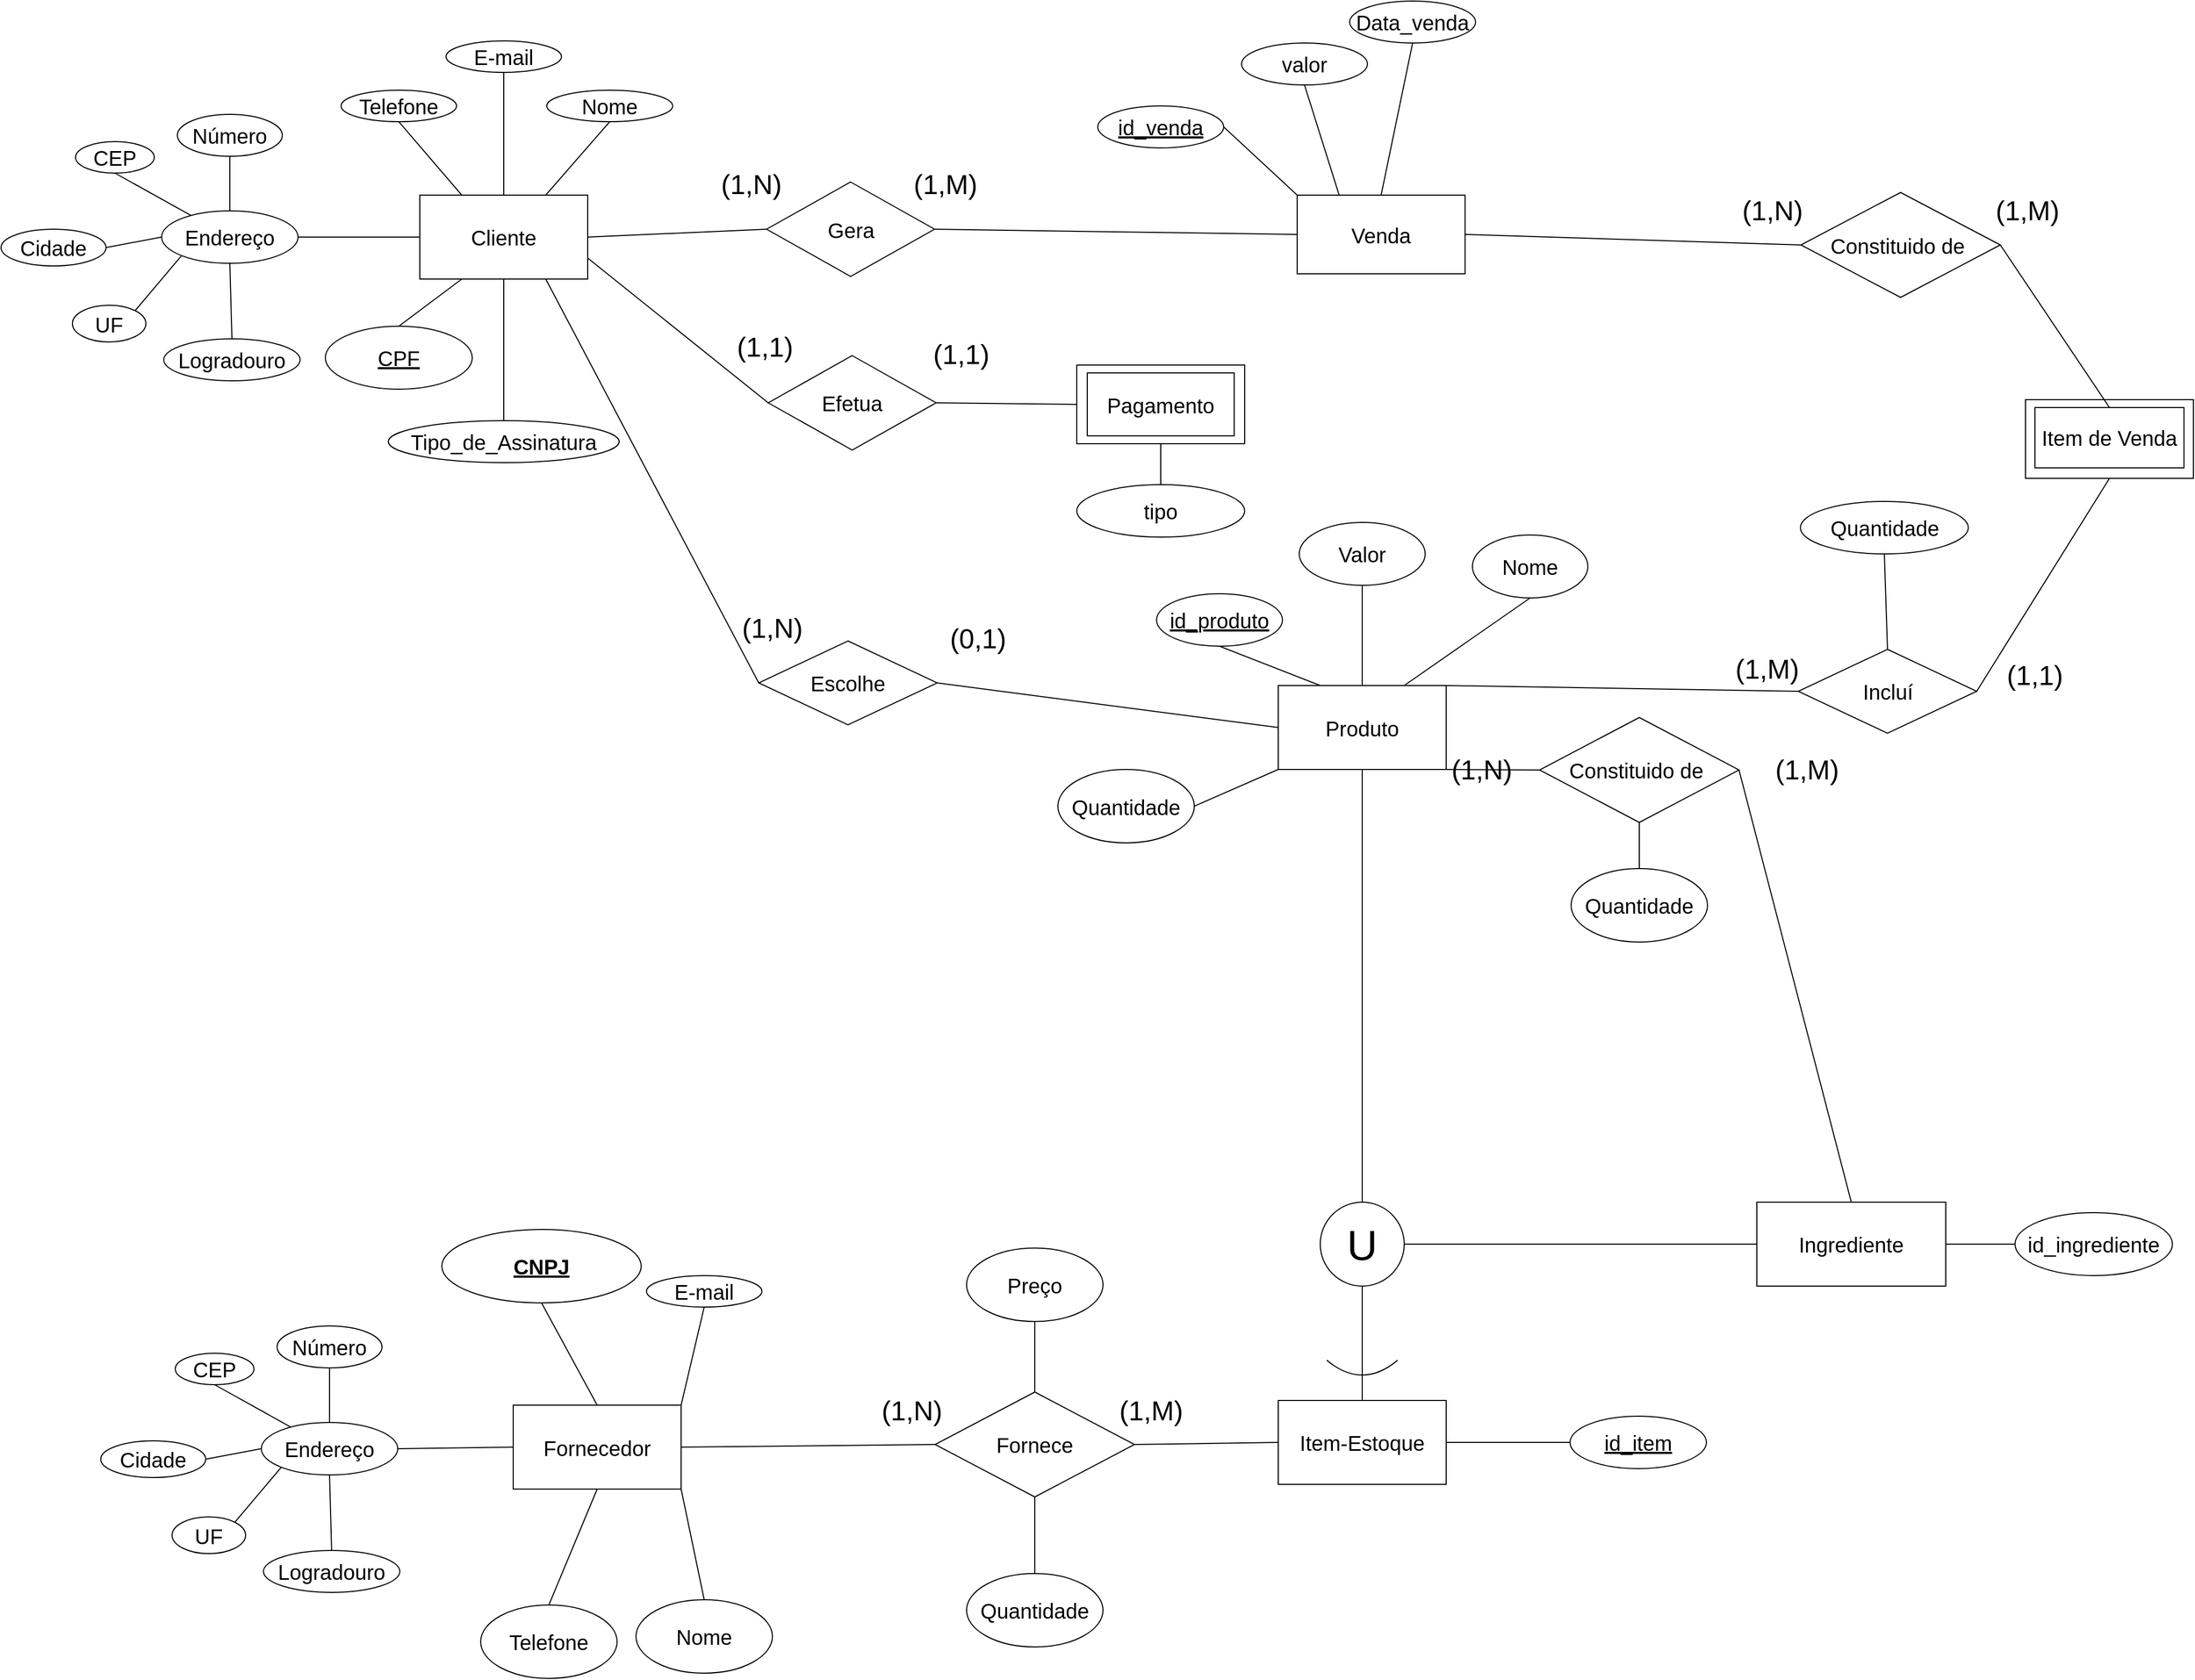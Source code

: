 <mxfile version="24.7.17">
  <diagram name="Página-1" id="vJEMWnyEoqHbHypD12Wy">
    <mxGraphModel dx="2084" dy="2019" grid="0" gridSize="10" guides="1" tooltips="1" connect="1" arrows="1" fold="1" page="1" pageScale="1" pageWidth="827" pageHeight="1169" background="none" math="0" shadow="0">
      <root>
        <mxCell id="0" />
        <mxCell id="1" parent="0" />
        <mxCell id="2FXXEjFqD5Uwn6YSj8MS-2" value="&lt;font style=&quot;font-size: 20px;&quot;&gt;Produto&lt;/font&gt;" style="rounded=0;whiteSpace=wrap;html=1;" parent="1" vertex="1">
          <mxGeometry x="760" y="492.5" width="160" height="80" as="geometry" />
        </mxCell>
        <mxCell id="2FXXEjFqD5Uwn6YSj8MS-7" value="&lt;font style=&quot;font-size: 20px;&quot;&gt;Cliente&lt;/font&gt;" style="rounded=0;whiteSpace=wrap;html=1;" parent="1" vertex="1">
          <mxGeometry x="-58" y="25" width="160" height="80" as="geometry" />
        </mxCell>
        <mxCell id="2FXXEjFqD5Uwn6YSj8MS-8" value="&lt;font style=&quot;font-size: 20px;&quot;&gt;Escolhe&lt;/font&gt;" style="rhombus;whiteSpace=wrap;html=1;" parent="1" vertex="1">
          <mxGeometry x="265" y="450" width="170" height="80" as="geometry" />
        </mxCell>
        <mxCell id="2FXXEjFqD5Uwn6YSj8MS-18" value="&lt;font style=&quot;font-size: 20px;&quot;&gt;Nome&lt;/font&gt;" style="ellipse;whiteSpace=wrap;html=1;" parent="1" vertex="1">
          <mxGeometry x="63" y="-75" width="120" height="30" as="geometry" />
        </mxCell>
        <mxCell id="2FXXEjFqD5Uwn6YSj8MS-21" value="&lt;font style=&quot;font-size: 20px;&quot;&gt;&lt;u&gt;CPF&lt;/u&gt;&lt;/font&gt;" style="ellipse;whiteSpace=wrap;html=1;" parent="1" vertex="1">
          <mxGeometry x="-148" y="150" width="140" height="60" as="geometry" />
        </mxCell>
        <mxCell id="2FXXEjFqD5Uwn6YSj8MS-23" value="&lt;span style=&quot;font-size: 20px;&quot;&gt;Tipo_de_Assinatura&lt;/span&gt;" style="ellipse;whiteSpace=wrap;html=1;" parent="1" vertex="1">
          <mxGeometry x="-88" y="240" width="220" height="40" as="geometry" />
        </mxCell>
        <mxCell id="2FXXEjFqD5Uwn6YSj8MS-25" value="&lt;font style=&quot;font-size: 20px;&quot;&gt;E-mail&lt;/font&gt;" style="ellipse;whiteSpace=wrap;html=1;" parent="1" vertex="1">
          <mxGeometry x="-33" y="-122" width="110" height="30" as="geometry" />
        </mxCell>
        <mxCell id="2FXXEjFqD5Uwn6YSj8MS-27" value="&lt;font style=&quot;font-size: 20px;&quot;&gt;Telefone&lt;/font&gt;" style="ellipse;whiteSpace=wrap;html=1;" parent="1" vertex="1">
          <mxGeometry x="-133" y="-75" width="110" height="30" as="geometry" />
        </mxCell>
        <mxCell id="2FXXEjFqD5Uwn6YSj8MS-35" value="&lt;font style=&quot;font-size: 20px;&quot;&gt;&lt;u&gt;id_produto&lt;/u&gt;&lt;/font&gt;" style="ellipse;whiteSpace=wrap;html=1;" parent="1" vertex="1">
          <mxGeometry x="644" y="405" width="120" height="50" as="geometry" />
        </mxCell>
        <mxCell id="2FXXEjFqD5Uwn6YSj8MS-37" value="&lt;font style=&quot;font-size: 20px;&quot;&gt;Nome&lt;/font&gt;" style="ellipse;whiteSpace=wrap;html=1;" parent="1" vertex="1">
          <mxGeometry x="945" y="349" width="110" height="60" as="geometry" />
        </mxCell>
        <mxCell id="2FXXEjFqD5Uwn6YSj8MS-43" value="&lt;font style=&quot;font-size: 20px;&quot;&gt;Quantidade&lt;/font&gt;" style="ellipse;whiteSpace=wrap;html=1;" parent="1" vertex="1">
          <mxGeometry x="550" y="572.5" width="130" height="70" as="geometry" />
        </mxCell>
        <mxCell id="2FXXEjFqD5Uwn6YSj8MS-45" value="&lt;font style=&quot;font-size: 20px;&quot;&gt;Valor&lt;/font&gt;" style="ellipse;whiteSpace=wrap;html=1;" parent="1" vertex="1">
          <mxGeometry x="780" y="337" width="120" height="60" as="geometry" />
        </mxCell>
        <mxCell id="2FXXEjFqD5Uwn6YSj8MS-75" value="" style="endArrow=none;html=1;rounded=0;exitX=0.5;exitY=1;exitDx=0;exitDy=0;entryX=0.25;entryY=0;entryDx=0;entryDy=0;" parent="1" source="2FXXEjFqD5Uwn6YSj8MS-35" target="2FXXEjFqD5Uwn6YSj8MS-2" edge="1">
          <mxGeometry width="50" height="50" relative="1" as="geometry">
            <mxPoint x="840" y="662.5" as="sourcePoint" />
            <mxPoint x="800" y="582.5" as="targetPoint" />
          </mxGeometry>
        </mxCell>
        <mxCell id="2FXXEjFqD5Uwn6YSj8MS-76" value="" style="endArrow=none;html=1;rounded=0;exitX=0.5;exitY=1;exitDx=0;exitDy=0;entryX=0.75;entryY=0;entryDx=0;entryDy=0;" parent="1" source="2FXXEjFqD5Uwn6YSj8MS-37" target="2FXXEjFqD5Uwn6YSj8MS-2" edge="1">
          <mxGeometry width="50" height="50" relative="1" as="geometry">
            <mxPoint x="800" y="642.5" as="sourcePoint" />
            <mxPoint x="915" y="501" as="targetPoint" />
          </mxGeometry>
        </mxCell>
        <mxCell id="2FXXEjFqD5Uwn6YSj8MS-77" value="" style="endArrow=none;html=1;rounded=0;exitX=1;exitY=0.5;exitDx=0;exitDy=0;entryX=0;entryY=1;entryDx=0;entryDy=0;" parent="1" source="2FXXEjFqD5Uwn6YSj8MS-43" target="2FXXEjFqD5Uwn6YSj8MS-2" edge="1">
          <mxGeometry width="50" height="50" relative="1" as="geometry">
            <mxPoint x="640" y="592.5" as="sourcePoint" />
            <mxPoint x="820" y="592.5" as="targetPoint" />
          </mxGeometry>
        </mxCell>
        <mxCell id="2FXXEjFqD5Uwn6YSj8MS-78" value="" style="endArrow=none;html=1;rounded=0;exitX=0.5;exitY=1;exitDx=0;exitDy=0;" parent="1" source="2FXXEjFqD5Uwn6YSj8MS-45" target="2FXXEjFqD5Uwn6YSj8MS-2" edge="1">
          <mxGeometry width="50" height="50" relative="1" as="geometry">
            <mxPoint x="630.0" y="482.5" as="sourcePoint" />
            <mxPoint x="830" y="602.5" as="targetPoint" />
          </mxGeometry>
        </mxCell>
        <mxCell id="2FXXEjFqD5Uwn6YSj8MS-79" value="" style="endArrow=none;html=1;rounded=0;exitX=0;exitY=0.5;exitDx=0;exitDy=0;entryX=1;entryY=1;entryDx=0;entryDy=0;" parent="1" source="KZcAOmHXJrTHvpEGFcvV-15" target="2FXXEjFqD5Uwn6YSj8MS-2" edge="1">
          <mxGeometry width="50" height="50" relative="1" as="geometry">
            <mxPoint x="800" y="620" as="sourcePoint" />
            <mxPoint x="680" y="800" as="targetPoint" />
          </mxGeometry>
        </mxCell>
        <mxCell id="2FXXEjFqD5Uwn6YSj8MS-80" value="" style="endArrow=none;html=1;rounded=0;exitX=0.75;exitY=0;exitDx=0;exitDy=0;entryX=0.5;entryY=1;entryDx=0;entryDy=0;" parent="1" source="2FXXEjFqD5Uwn6YSj8MS-7" target="2FXXEjFqD5Uwn6YSj8MS-18" edge="1">
          <mxGeometry width="50" height="50" relative="1" as="geometry">
            <mxPoint x="232" y="65" as="sourcePoint" />
            <mxPoint x="282" y="15" as="targetPoint" />
          </mxGeometry>
        </mxCell>
        <mxCell id="2FXXEjFqD5Uwn6YSj8MS-82" value="" style="endArrow=none;html=1;rounded=0;exitX=0.5;exitY=0;exitDx=0;exitDy=0;entryX=0.5;entryY=1;entryDx=0;entryDy=0;" parent="1" source="2FXXEjFqD5Uwn6YSj8MS-7" target="2FXXEjFqD5Uwn6YSj8MS-25" edge="1">
          <mxGeometry width="50" height="50" relative="1" as="geometry">
            <mxPoint x="112" y="35" as="sourcePoint" />
            <mxPoint x="212" y="10" as="targetPoint" />
          </mxGeometry>
        </mxCell>
        <mxCell id="2FXXEjFqD5Uwn6YSj8MS-83" value="" style="endArrow=none;html=1;rounded=0;exitX=0.25;exitY=0;exitDx=0;exitDy=0;entryX=0.5;entryY=1;entryDx=0;entryDy=0;" parent="1" source="2FXXEjFqD5Uwn6YSj8MS-7" target="2FXXEjFqD5Uwn6YSj8MS-27" edge="1">
          <mxGeometry width="50" height="50" relative="1" as="geometry">
            <mxPoint x="122" y="45" as="sourcePoint" />
            <mxPoint x="32" y="-65" as="targetPoint" />
          </mxGeometry>
        </mxCell>
        <mxCell id="2FXXEjFqD5Uwn6YSj8MS-84" value="" style="endArrow=none;html=1;rounded=0;exitX=0.5;exitY=1;exitDx=0;exitDy=0;entryX=0.5;entryY=0;entryDx=0;entryDy=0;" parent="1" source="2FXXEjFqD5Uwn6YSj8MS-7" target="2FXXEjFqD5Uwn6YSj8MS-23" edge="1">
          <mxGeometry width="50" height="50" relative="1" as="geometry">
            <mxPoint x="132" y="55" as="sourcePoint" />
            <mxPoint x="46" y="298" as="targetPoint" />
          </mxGeometry>
        </mxCell>
        <mxCell id="2FXXEjFqD5Uwn6YSj8MS-85" value="" style="endArrow=none;html=1;rounded=0;entryX=0.5;entryY=0;entryDx=0;entryDy=0;exitX=0.25;exitY=1;exitDx=0;exitDy=0;" parent="1" source="2FXXEjFqD5Uwn6YSj8MS-7" target="2FXXEjFqD5Uwn6YSj8MS-21" edge="1">
          <mxGeometry width="50" height="50" relative="1" as="geometry">
            <mxPoint x="2" y="115" as="sourcePoint" />
            <mxPoint x="-118" y="85" as="targetPoint" />
          </mxGeometry>
        </mxCell>
        <mxCell id="2FXXEjFqD5Uwn6YSj8MS-89" value="&lt;span style=&quot;font-size: 20px;&quot;&gt;Endereço&lt;/span&gt;" style="ellipse;whiteSpace=wrap;html=1;" parent="1" vertex="1">
          <mxGeometry x="-304" y="40" width="130" height="50" as="geometry" />
        </mxCell>
        <mxCell id="2FXXEjFqD5Uwn6YSj8MS-90" value="" style="endArrow=none;html=1;rounded=0;exitX=0;exitY=0.5;exitDx=0;exitDy=0;entryX=1;entryY=0.5;entryDx=0;entryDy=0;" parent="1" source="2FXXEjFqD5Uwn6YSj8MS-7" target="2FXXEjFqD5Uwn6YSj8MS-89" edge="1">
          <mxGeometry width="50" height="50" relative="1" as="geometry">
            <mxPoint x="32" y="35" as="sourcePoint" />
            <mxPoint x="42" y="-55" as="targetPoint" />
          </mxGeometry>
        </mxCell>
        <mxCell id="2FXXEjFqD5Uwn6YSj8MS-92" value="&lt;font style=&quot;font-size: 20px;&quot;&gt;Venda&lt;/font&gt;" style="rounded=0;whiteSpace=wrap;html=1;" parent="1" vertex="1">
          <mxGeometry x="778" y="25" width="160" height="75" as="geometry" />
        </mxCell>
        <mxCell id="zRSC-BOtXgD7wjb17peZ-1" value="&lt;font style=&quot;font-size: 20px;&quot;&gt;Data_venda&lt;/font&gt;" style="ellipse;whiteSpace=wrap;html=1;" parent="1" vertex="1">
          <mxGeometry x="828" y="-160" width="120" height="40" as="geometry" />
        </mxCell>
        <mxCell id="zRSC-BOtXgD7wjb17peZ-2" value="&lt;font style=&quot;font-size: 20px;&quot;&gt;valor&lt;/font&gt;" style="ellipse;whiteSpace=wrap;html=1;" parent="1" vertex="1">
          <mxGeometry x="725" y="-120" width="120" height="40" as="geometry" />
        </mxCell>
        <mxCell id="zRSC-BOtXgD7wjb17peZ-3" value="&lt;font style=&quot;font-size: 20px;&quot;&gt;&lt;u&gt;id_venda&lt;/u&gt;&lt;/font&gt;" style="ellipse;whiteSpace=wrap;html=1;" parent="1" vertex="1">
          <mxGeometry x="588" y="-60" width="120" height="40" as="geometry" />
        </mxCell>
        <mxCell id="zRSC-BOtXgD7wjb17peZ-23" value="&lt;font style=&quot;font-size: 20px;&quot;&gt;Efetua&lt;/font&gt;" style="rhombus;whiteSpace=wrap;html=1;" parent="1" vertex="1">
          <mxGeometry x="274" y="178" width="160" height="90" as="geometry" />
        </mxCell>
        <mxCell id="zRSC-BOtXgD7wjb17peZ-27" value="&lt;font style=&quot;font-size: 20px;&quot;&gt;Incluí&lt;/font&gt;" style="rhombus;whiteSpace=wrap;html=1;" parent="1" vertex="1">
          <mxGeometry x="1255.5" y="458" width="170" height="80" as="geometry" />
        </mxCell>
        <mxCell id="zRSC-BOtXgD7wjb17peZ-30" value="" style="endArrow=none;html=1;rounded=0;exitX=0;exitY=0;exitDx=0;exitDy=0;entryX=0.5;entryY=1;entryDx=0;entryDy=0;" parent="1" source="2FXXEjFqD5Uwn6YSj8MS-92" edge="1">
          <mxGeometry width="50" height="50" relative="1" as="geometry">
            <mxPoint x="508" y="20" as="sourcePoint" />
            <mxPoint x="708.0" y="-40" as="targetPoint" />
          </mxGeometry>
        </mxCell>
        <mxCell id="zRSC-BOtXgD7wjb17peZ-31" value="" style="endArrow=none;html=1;rounded=0;exitX=0.25;exitY=0;exitDx=0;exitDy=0;entryX=0.5;entryY=1;entryDx=0;entryDy=0;" parent="1" source="2FXXEjFqD5Uwn6YSj8MS-92" target="zRSC-BOtXgD7wjb17peZ-2" edge="1">
          <mxGeometry width="50" height="50" relative="1" as="geometry">
            <mxPoint x="758" y="-5" as="sourcePoint" />
            <mxPoint x="718" y="-30" as="targetPoint" />
          </mxGeometry>
        </mxCell>
        <mxCell id="zRSC-BOtXgD7wjb17peZ-32" value="" style="endArrow=none;html=1;rounded=0;exitX=0.5;exitY=0;exitDx=0;exitDy=0;entryX=0.5;entryY=1;entryDx=0;entryDy=0;" parent="1" source="2FXXEjFqD5Uwn6YSj8MS-92" target="zRSC-BOtXgD7wjb17peZ-1" edge="1">
          <mxGeometry width="50" height="50" relative="1" as="geometry">
            <mxPoint x="768" y="5" as="sourcePoint" />
            <mxPoint x="728" y="-20" as="targetPoint" />
          </mxGeometry>
        </mxCell>
        <mxCell id="lzSm2pYTbfIAcmbfj_6p-7" value="" style="rounded=0;whiteSpace=wrap;html=1;" parent="1" vertex="1">
          <mxGeometry x="1472" y="220" width="160" height="75" as="geometry" />
        </mxCell>
        <mxCell id="lzSm2pYTbfIAcmbfj_6p-8" value="" style="rounded=0;whiteSpace=wrap;html=1;" parent="1" vertex="1">
          <mxGeometry x="568" y="187" width="160" height="75" as="geometry" />
        </mxCell>
        <mxCell id="lzSm2pYTbfIAcmbfj_6p-11" value="&lt;font style=&quot;font-size: 20px;&quot;&gt;Constituido de&amp;nbsp;&lt;/font&gt;" style="rhombus;whiteSpace=wrap;html=1;" parent="1" vertex="1">
          <mxGeometry x="1258" y="22.5" width="190" height="100" as="geometry" />
        </mxCell>
        <mxCell id="lzSm2pYTbfIAcmbfj_6p-12" value="" style="endArrow=none;html=1;rounded=0;entryX=1;entryY=0.5;entryDx=0;entryDy=0;exitX=0.5;exitY=0;exitDx=0;exitDy=0;" parent="1" source="KZcAOmHXJrTHvpEGFcvV-12" target="lzSm2pYTbfIAcmbfj_6p-11" edge="1">
          <mxGeometry width="50" height="50" relative="1" as="geometry">
            <mxPoint x="1370" y="470" as="sourcePoint" />
            <mxPoint x="1420" y="420" as="targetPoint" />
          </mxGeometry>
        </mxCell>
        <mxCell id="lzSm2pYTbfIAcmbfj_6p-13" value="" style="endArrow=none;html=1;rounded=0;entryX=1;entryY=0.5;entryDx=0;entryDy=0;exitX=0.5;exitY=1;exitDx=0;exitDy=0;" parent="1" source="lzSm2pYTbfIAcmbfj_6p-7" target="zRSC-BOtXgD7wjb17peZ-27" edge="1">
          <mxGeometry width="50" height="50" relative="1" as="geometry">
            <mxPoint x="1840" y="348" as="sourcePoint" />
            <mxPoint x="1670" y="260" as="targetPoint" />
          </mxGeometry>
        </mxCell>
        <mxCell id="lzSm2pYTbfIAcmbfj_6p-14" value="" style="endArrow=none;html=1;rounded=0;exitX=0;exitY=0.5;exitDx=0;exitDy=0;entryX=1;entryY=0;entryDx=0;entryDy=0;" parent="1" source="zRSC-BOtXgD7wjb17peZ-27" target="2FXXEjFqD5Uwn6YSj8MS-2" edge="1">
          <mxGeometry width="50" height="50" relative="1" as="geometry">
            <mxPoint x="690" y="570" as="sourcePoint" />
            <mxPoint x="915" y="533" as="targetPoint" />
          </mxGeometry>
        </mxCell>
        <mxCell id="lzSm2pYTbfIAcmbfj_6p-15" value="" style="endArrow=none;html=1;rounded=0;entryX=1;entryY=0.5;entryDx=0;entryDy=0;exitX=0;exitY=0.5;exitDx=0;exitDy=0;" parent="1" source="lzSm2pYTbfIAcmbfj_6p-11" target="2FXXEjFqD5Uwn6YSj8MS-92" edge="1">
          <mxGeometry width="50" height="50" relative="1" as="geometry">
            <mxPoint x="1257" y="75.0" as="sourcePoint" />
            <mxPoint x="1117" y="225" as="targetPoint" />
          </mxGeometry>
        </mxCell>
        <mxCell id="lzSm2pYTbfIAcmbfj_6p-17" value="" style="endArrow=none;html=1;rounded=0;entryX=1;entryY=0.5;entryDx=0;entryDy=0;exitX=0;exitY=0.5;exitDx=0;exitDy=0;" parent="1" source="lzSm2pYTbfIAcmbfj_6p-8" target="zRSC-BOtXgD7wjb17peZ-23" edge="1">
          <mxGeometry width="50" height="50" relative="1" as="geometry">
            <mxPoint x="750" y="400" as="sourcePoint" />
            <mxPoint x="1014" y="208" as="targetPoint" />
          </mxGeometry>
        </mxCell>
        <mxCell id="lzSm2pYTbfIAcmbfj_6p-18" value="" style="endArrow=none;html=1;rounded=0;entryX=1;entryY=0.75;entryDx=0;entryDy=0;exitX=0;exitY=0.5;exitDx=0;exitDy=0;" parent="1" source="zRSC-BOtXgD7wjb17peZ-23" target="2FXXEjFqD5Uwn6YSj8MS-7" edge="1">
          <mxGeometry width="50" height="50" relative="1" as="geometry">
            <mxPoint x="980" y="220" as="sourcePoint" />
            <mxPoint x="844" y="218" as="targetPoint" />
          </mxGeometry>
        </mxCell>
        <mxCell id="lzSm2pYTbfIAcmbfj_6p-24" value="" style="endArrow=none;html=1;rounded=0;exitX=0.75;exitY=1;exitDx=0;exitDy=0;entryX=0;entryY=0.5;entryDx=0;entryDy=0;" parent="1" source="2FXXEjFqD5Uwn6YSj8MS-7" target="2FXXEjFqD5Uwn6YSj8MS-8" edge="1">
          <mxGeometry width="50" height="50" relative="1" as="geometry">
            <mxPoint x="1120" y="420" as="sourcePoint" />
            <mxPoint x="1170" y="370" as="targetPoint" />
          </mxGeometry>
        </mxCell>
        <mxCell id="lzSm2pYTbfIAcmbfj_6p-25" value="" style="endArrow=none;html=1;rounded=0;exitX=1;exitY=0.5;exitDx=0;exitDy=0;entryX=0;entryY=0.5;entryDx=0;entryDy=0;" parent="1" source="2FXXEjFqD5Uwn6YSj8MS-8" target="2FXXEjFqD5Uwn6YSj8MS-2" edge="1">
          <mxGeometry width="50" height="50" relative="1" as="geometry">
            <mxPoint x="1120" y="420" as="sourcePoint" />
            <mxPoint x="1170" y="370" as="targetPoint" />
            <Array as="points" />
          </mxGeometry>
        </mxCell>
        <mxCell id="lzSm2pYTbfIAcmbfj_6p-30" value="&lt;font style=&quot;font-size: 20px;&quot;&gt;Pagamento&lt;/font&gt;" style="rounded=0;whiteSpace=wrap;html=1;" parent="1" vertex="1">
          <mxGeometry x="578" y="194.5" width="140" height="60" as="geometry" />
        </mxCell>
        <mxCell id="lzSm2pYTbfIAcmbfj_6p-31" value="&lt;font style=&quot;font-size: 20px;&quot;&gt;tipo&lt;/font&gt;" style="ellipse;whiteSpace=wrap;html=1;" parent="1" vertex="1">
          <mxGeometry x="568" y="301" width="160" height="50" as="geometry" />
        </mxCell>
        <mxCell id="lzSm2pYTbfIAcmbfj_6p-32" value="" style="endArrow=none;html=1;rounded=0;entryX=0.5;entryY=0;entryDx=0;entryDy=0;exitX=0.5;exitY=1;exitDx=0;exitDy=0;" parent="1" source="lzSm2pYTbfIAcmbfj_6p-8" target="lzSm2pYTbfIAcmbfj_6p-31" edge="1">
          <mxGeometry width="50" height="50" relative="1" as="geometry">
            <mxPoint x="656" y="304.5" as="sourcePoint" />
            <mxPoint x="616" y="116.5" as="targetPoint" />
            <Array as="points" />
          </mxGeometry>
        </mxCell>
        <mxCell id="lzSm2pYTbfIAcmbfj_6p-34" value="&lt;font style=&quot;font-size: 26px;&quot;&gt;(1,N)&lt;/font&gt;" style="text;html=1;align=center;verticalAlign=middle;whiteSpace=wrap;rounded=0;" parent="1" vertex="1">
          <mxGeometry x="248" y="422.5" width="60" height="30" as="geometry" />
        </mxCell>
        <mxCell id="lzSm2pYTbfIAcmbfj_6p-35" value="&lt;font style=&quot;font-size: 26px;&quot;&gt;(0,1)&lt;/font&gt;" style="text;html=1;align=center;verticalAlign=middle;whiteSpace=wrap;rounded=0;" parent="1" vertex="1">
          <mxGeometry x="444" y="432.5" width="60" height="30" as="geometry" />
        </mxCell>
        <mxCell id="lzSm2pYTbfIAcmbfj_6p-36" value="&lt;font style=&quot;font-size: 26px;&quot;&gt;(1,1)&lt;/font&gt;" style="text;html=1;align=center;verticalAlign=middle;whiteSpace=wrap;rounded=0;" parent="1" vertex="1">
          <mxGeometry x="241" y="155" width="60" height="30" as="geometry" />
        </mxCell>
        <mxCell id="lzSm2pYTbfIAcmbfj_6p-37" value="&lt;font style=&quot;font-size: 26px;&quot;&gt;(1,1)&lt;/font&gt;" style="text;html=1;align=center;verticalAlign=middle;whiteSpace=wrap;rounded=0;" parent="1" vertex="1">
          <mxGeometry x="428" y="162" width="60" height="30" as="geometry" />
        </mxCell>
        <mxCell id="KZcAOmHXJrTHvpEGFcvV-1" value="&lt;font style=&quot;font-size: 26px;&quot;&gt;(1,N)&lt;/font&gt;" style="text;html=1;align=center;verticalAlign=middle;whiteSpace=wrap;rounded=0;" parent="1" vertex="1">
          <mxGeometry x="1201" y="25" width="60" height="30" as="geometry" />
        </mxCell>
        <mxCell id="KZcAOmHXJrTHvpEGFcvV-2" value="&lt;font style=&quot;font-size: 26px;&quot;&gt;(1,M)&lt;/font&gt;" style="text;html=1;align=center;verticalAlign=middle;whiteSpace=wrap;rounded=0;" parent="1" vertex="1">
          <mxGeometry x="1444" y="25" width="60" height="30" as="geometry" />
        </mxCell>
        <mxCell id="KZcAOmHXJrTHvpEGFcvV-8" value="&lt;font style=&quot;font-size: 26px;&quot;&gt;(1,1)&lt;/font&gt;" style="text;html=1;align=center;verticalAlign=middle;whiteSpace=wrap;rounded=0;" parent="1" vertex="1">
          <mxGeometry x="1450.5" y="467.5" width="60" height="30" as="geometry" />
        </mxCell>
        <mxCell id="KZcAOmHXJrTHvpEGFcvV-9" value="&lt;font style=&quot;font-size: 26px;&quot;&gt;(1,M)&lt;/font&gt;" style="text;html=1;align=center;verticalAlign=middle;whiteSpace=wrap;rounded=0;" parent="1" vertex="1">
          <mxGeometry x="1195.5" y="461.5" width="60" height="30" as="geometry" />
        </mxCell>
        <mxCell id="KZcAOmHXJrTHvpEGFcvV-12" value="&lt;font style=&quot;font-size: 20px;&quot;&gt;Item de Venda&lt;/font&gt;" style="rounded=0;whiteSpace=wrap;html=1;" parent="1" vertex="1">
          <mxGeometry x="1481" y="227.5" width="142" height="57.5" as="geometry" />
        </mxCell>
        <mxCell id="KZcAOmHXJrTHvpEGFcvV-15" value="&lt;font style=&quot;font-size: 20px;&quot;&gt;Constituido de&amp;nbsp;&lt;/font&gt;" style="rhombus;whiteSpace=wrap;html=1;" parent="1" vertex="1">
          <mxGeometry x="1009" y="523" width="190" height="100" as="geometry" />
        </mxCell>
        <mxCell id="KZcAOmHXJrTHvpEGFcvV-18" value="&lt;font style=&quot;font-size: 20px;&quot;&gt;Ingrediente&lt;/font&gt;" style="rounded=0;whiteSpace=wrap;html=1;" parent="1" vertex="1">
          <mxGeometry x="1216" y="985" width="180" height="80" as="geometry" />
        </mxCell>
        <mxCell id="KZcAOmHXJrTHvpEGFcvV-19" value="&lt;font style=&quot;font-size: 20px;&quot;&gt;id_ingrediente&lt;/font&gt;" style="ellipse;whiteSpace=wrap;html=1;" parent="1" vertex="1">
          <mxGeometry x="1462" y="995" width="150" height="60" as="geometry" />
        </mxCell>
        <mxCell id="KZcAOmHXJrTHvpEGFcvV-22" value="" style="endArrow=none;html=1;rounded=0;exitX=1;exitY=0.5;exitDx=0;exitDy=0;entryX=0.5;entryY=0;entryDx=0;entryDy=0;" parent="1" source="KZcAOmHXJrTHvpEGFcvV-15" target="KZcAOmHXJrTHvpEGFcvV-18" edge="1">
          <mxGeometry width="50" height="50" relative="1" as="geometry">
            <mxPoint x="1270" y="735" as="sourcePoint" />
            <mxPoint x="1320" y="685" as="targetPoint" />
          </mxGeometry>
        </mxCell>
        <mxCell id="KZcAOmHXJrTHvpEGFcvV-23" value="" style="endArrow=none;html=1;rounded=0;exitX=0;exitY=0.5;exitDx=0;exitDy=0;entryX=1;entryY=0.5;entryDx=0;entryDy=0;" parent="1" source="KZcAOmHXJrTHvpEGFcvV-19" target="KZcAOmHXJrTHvpEGFcvV-18" edge="1">
          <mxGeometry width="50" height="50" relative="1" as="geometry">
            <mxPoint x="1116" y="915" as="sourcePoint" />
            <mxPoint x="1226" y="1035" as="targetPoint" />
            <Array as="points" />
          </mxGeometry>
        </mxCell>
        <mxCell id="KZcAOmHXJrTHvpEGFcvV-31" value="&lt;font style=&quot;font-size: 26px;&quot;&gt;(1,N)&lt;/font&gt;" style="text;html=1;align=center;verticalAlign=middle;whiteSpace=wrap;rounded=0;" parent="1" vertex="1">
          <mxGeometry x="924" y="558" width="60" height="30" as="geometry" />
        </mxCell>
        <mxCell id="KZcAOmHXJrTHvpEGFcvV-35" value="&lt;font style=&quot;font-size: 26px;&quot;&gt;(1,M)&lt;/font&gt;" style="text;html=1;align=center;verticalAlign=middle;whiteSpace=wrap;rounded=0;" parent="1" vertex="1">
          <mxGeometry x="1234" y="558" width="60" height="30" as="geometry" />
        </mxCell>
        <mxCell id="UTq2jiG_B_x0J6B0BYqy-1" value="&lt;span style=&quot;font-size: 20px;&quot;&gt;Logradouro&lt;/span&gt;" style="ellipse;whiteSpace=wrap;html=1;" parent="1" vertex="1">
          <mxGeometry x="-302" y="162" width="130" height="40" as="geometry" />
        </mxCell>
        <mxCell id="UTq2jiG_B_x0J6B0BYqy-2" value="&lt;span style=&quot;font-size: 20px;&quot;&gt;Número&lt;/span&gt;" style="ellipse;whiteSpace=wrap;html=1;" parent="1" vertex="1">
          <mxGeometry x="-289" y="-52" width="100" height="40" as="geometry" />
        </mxCell>
        <mxCell id="UTq2jiG_B_x0J6B0BYqy-3" value="&lt;span style=&quot;font-size: 20px;&quot;&gt;CEP&lt;/span&gt;" style="ellipse;whiteSpace=wrap;html=1;" parent="1" vertex="1">
          <mxGeometry x="-386" y="-26" width="75" height="30" as="geometry" />
        </mxCell>
        <mxCell id="UTq2jiG_B_x0J6B0BYqy-4" value="&lt;span style=&quot;font-size: 20px;&quot;&gt;Cidade&lt;/span&gt;" style="ellipse;whiteSpace=wrap;html=1;" parent="1" vertex="1">
          <mxGeometry x="-457" y="57.5" width="100" height="35" as="geometry" />
        </mxCell>
        <mxCell id="UTq2jiG_B_x0J6B0BYqy-5" value="&lt;span style=&quot;font-size: 20px;&quot;&gt;UF&lt;/span&gt;" style="ellipse;whiteSpace=wrap;html=1;" parent="1" vertex="1">
          <mxGeometry x="-389" y="130" width="70" height="35" as="geometry" />
        </mxCell>
        <mxCell id="UTq2jiG_B_x0J6B0BYqy-6" value="" style="endArrow=none;html=1;rounded=0;exitX=0.5;exitY=1;exitDx=0;exitDy=0;entryX=0.5;entryY=0;entryDx=0;entryDy=0;" parent="1" source="2FXXEjFqD5Uwn6YSj8MS-89" target="UTq2jiG_B_x0J6B0BYqy-1" edge="1">
          <mxGeometry width="50" height="50" relative="1" as="geometry">
            <mxPoint x="-20" y="130" as="sourcePoint" />
            <mxPoint x="-61" y="-20" as="targetPoint" />
            <Array as="points" />
          </mxGeometry>
        </mxCell>
        <mxCell id="UTq2jiG_B_x0J6B0BYqy-7" value="" style="endArrow=none;html=1;rounded=0;entryX=0.5;entryY=1;entryDx=0;entryDy=0;" parent="1" source="2FXXEjFqD5Uwn6YSj8MS-89" target="UTq2jiG_B_x0J6B0BYqy-3" edge="1">
          <mxGeometry width="50" height="50" relative="1" as="geometry">
            <mxPoint x="-139" y="57" as="sourcePoint" />
            <mxPoint x="-225" y="-120" as="targetPoint" />
          </mxGeometry>
        </mxCell>
        <mxCell id="UTq2jiG_B_x0J6B0BYqy-8" value="" style="endArrow=none;html=1;rounded=0;exitX=0.5;exitY=0;exitDx=0;exitDy=0;entryX=0.5;entryY=1;entryDx=0;entryDy=0;" parent="1" source="2FXXEjFqD5Uwn6YSj8MS-89" target="UTq2jiG_B_x0J6B0BYqy-2" edge="1">
          <mxGeometry width="50" height="50" relative="1" as="geometry">
            <mxPoint x="-129" y="67" as="sourcePoint" />
            <mxPoint x="-215" y="-110" as="targetPoint" />
            <Array as="points" />
          </mxGeometry>
        </mxCell>
        <mxCell id="UTq2jiG_B_x0J6B0BYqy-9" value="" style="endArrow=none;html=1;rounded=0;exitX=0;exitY=0.5;exitDx=0;exitDy=0;entryX=1;entryY=0.5;entryDx=0;entryDy=0;" parent="1" source="2FXXEjFqD5Uwn6YSj8MS-89" target="UTq2jiG_B_x0J6B0BYqy-4" edge="1">
          <mxGeometry width="50" height="50" relative="1" as="geometry">
            <mxPoint x="-119" y="77" as="sourcePoint" />
            <mxPoint x="-205" y="-100" as="targetPoint" />
            <Array as="points" />
          </mxGeometry>
        </mxCell>
        <mxCell id="UTq2jiG_B_x0J6B0BYqy-10" value="" style="endArrow=none;html=1;rounded=0;exitX=0;exitY=1;exitDx=0;exitDy=0;entryX=1;entryY=0;entryDx=0;entryDy=0;" parent="1" source="2FXXEjFqD5Uwn6YSj8MS-89" target="UTq2jiG_B_x0J6B0BYqy-5" edge="1">
          <mxGeometry width="50" height="50" relative="1" as="geometry">
            <mxPoint x="-109" y="87" as="sourcePoint" />
            <mxPoint x="-195" y="-90" as="targetPoint" />
            <Array as="points" />
          </mxGeometry>
        </mxCell>
        <mxCell id="yXay3HCeMSwOIA3PywSB-1" value="&lt;font style=&quot;font-size: 20px;&quot;&gt;Gera&lt;/font&gt;" style="rhombus;whiteSpace=wrap;html=1;" parent="1" vertex="1">
          <mxGeometry x="272.5" y="12.5" width="160" height="90" as="geometry" />
        </mxCell>
        <mxCell id="yXay3HCeMSwOIA3PywSB-7" value="&lt;span style=&quot;font-size: 20px;&quot;&gt;Quantidade&lt;/span&gt;" style="ellipse;whiteSpace=wrap;html=1;" parent="1" vertex="1">
          <mxGeometry x="1257.5" y="317" width="160" height="50" as="geometry" />
        </mxCell>
        <mxCell id="yXay3HCeMSwOIA3PywSB-10" value="&lt;font style=&quot;font-size: 20px;&quot;&gt;Quantidade&lt;/font&gt;" style="ellipse;whiteSpace=wrap;html=1;" parent="1" vertex="1">
          <mxGeometry x="1039" y="667" width="130" height="70" as="geometry" />
        </mxCell>
        <mxCell id="yXay3HCeMSwOIA3PywSB-12" value="" style="endArrow=none;html=1;rounded=0;entryX=0.5;entryY=0;entryDx=0;entryDy=0;exitX=0.5;exitY=1;exitDx=0;exitDy=0;" parent="1" source="KZcAOmHXJrTHvpEGFcvV-15" target="yXay3HCeMSwOIA3PywSB-10" edge="1">
          <mxGeometry width="50" height="50" relative="1" as="geometry">
            <mxPoint x="1112" y="608" as="sourcePoint" />
            <mxPoint x="809" y="433" as="targetPoint" />
          </mxGeometry>
        </mxCell>
        <mxCell id="yXay3HCeMSwOIA3PywSB-13" value="&lt;font style=&quot;font-size: 40px;&quot;&gt;U&lt;/font&gt;" style="ellipse;whiteSpace=wrap;html=1;" parent="1" vertex="1">
          <mxGeometry x="800" y="985" width="80" height="80" as="geometry" />
        </mxCell>
        <mxCell id="yXay3HCeMSwOIA3PywSB-14" value="&lt;font style=&quot;font-size: 20px;&quot;&gt;Fornecedor&lt;/font&gt;" style="rounded=0;whiteSpace=wrap;html=1;" parent="1" vertex="1">
          <mxGeometry x="31" y="1178.5" width="160" height="80" as="geometry" />
        </mxCell>
        <mxCell id="yXay3HCeMSwOIA3PywSB-17" value="" style="endArrow=none;html=1;rounded=0;exitX=0.5;exitY=0;exitDx=0;exitDy=0;entryX=0.5;entryY=1;entryDx=0;entryDy=0;" parent="1" source="yXay3HCeMSwOIA3PywSB-13" target="2FXXEjFqD5Uwn6YSj8MS-2" edge="1">
          <mxGeometry width="50" height="50" relative="1" as="geometry">
            <mxPoint x="1080" y="755" as="sourcePoint" />
            <mxPoint x="770" y="770" as="targetPoint" />
          </mxGeometry>
        </mxCell>
        <mxCell id="yXay3HCeMSwOIA3PywSB-18" value="" style="endArrow=none;html=1;rounded=0;exitX=1;exitY=0.5;exitDx=0;exitDy=0;entryX=0;entryY=0.5;entryDx=0;entryDy=0;" parent="1" source="yXay3HCeMSwOIA3PywSB-13" target="KZcAOmHXJrTHvpEGFcvV-18" edge="1">
          <mxGeometry width="50" height="50" relative="1" as="geometry">
            <mxPoint x="1090" y="765" as="sourcePoint" />
            <mxPoint x="780" y="780" as="targetPoint" />
          </mxGeometry>
        </mxCell>
        <mxCell id="yXay3HCeMSwOIA3PywSB-19" value="&lt;font style=&quot;font-size: 20px;&quot;&gt;Item-Estoque&lt;/font&gt;" style="rounded=0;whiteSpace=wrap;html=1;" parent="1" vertex="1">
          <mxGeometry x="760" y="1174" width="160" height="80" as="geometry" />
        </mxCell>
        <mxCell id="yXay3HCeMSwOIA3PywSB-21" value="" style="endArrow=none;html=1;rounded=0;exitX=0.5;exitY=1;exitDx=0;exitDy=0;entryX=0.5;entryY=0;entryDx=0;entryDy=0;movable=0;resizable=0;rotatable=0;deletable=0;editable=0;locked=1;connectable=0;" parent="1" source="yXay3HCeMSwOIA3PywSB-13" target="yXay3HCeMSwOIA3PywSB-19" edge="1">
          <mxGeometry width="50" height="50" relative="1" as="geometry">
            <mxPoint x="962" y="1079" as="sourcePoint" />
            <mxPoint x="1289" y="1012" as="targetPoint" />
          </mxGeometry>
        </mxCell>
        <mxCell id="yXay3HCeMSwOIA3PywSB-22" value="&lt;font style=&quot;font-size: 20px;&quot;&gt;Fornece&lt;/font&gt;" style="rhombus;whiteSpace=wrap;html=1;" parent="1" vertex="1">
          <mxGeometry x="433" y="1166" width="190" height="100" as="geometry" />
        </mxCell>
        <mxCell id="yXay3HCeMSwOIA3PywSB-23" value="" style="endArrow=none;html=1;rounded=0;exitX=0;exitY=0.5;exitDx=0;exitDy=0;entryX=1;entryY=0.5;entryDx=0;entryDy=0;" parent="1" source="yXay3HCeMSwOIA3PywSB-22" target="yXay3HCeMSwOIA3PywSB-14" edge="1">
          <mxGeometry width="50" height="50" relative="1" as="geometry">
            <mxPoint x="976" y="1082" as="sourcePoint" />
            <mxPoint x="584" y="880" as="targetPoint" />
          </mxGeometry>
        </mxCell>
        <mxCell id="yXay3HCeMSwOIA3PywSB-24" value="" style="endArrow=none;html=1;rounded=0;exitX=1;exitY=0.5;exitDx=0;exitDy=0;entryX=0;entryY=0.5;entryDx=0;entryDy=0;" parent="1" source="yXay3HCeMSwOIA3PywSB-22" target="yXay3HCeMSwOIA3PywSB-19" edge="1">
          <mxGeometry width="50" height="50" relative="1" as="geometry">
            <mxPoint x="470.5" y="1247.25" as="sourcePoint" />
            <mxPoint x="835.5" y="1287.25" as="targetPoint" />
          </mxGeometry>
        </mxCell>
        <mxCell id="yXay3HCeMSwOIA3PywSB-31" value="" style="shape=dataStorage;whiteSpace=wrap;html=1;fixedSize=1;rotation=-90;movable=0;resizable=0;rotatable=0;deletable=0;editable=0;locked=1;connectable=0;" parent="1" vertex="1">
          <mxGeometry x="832.95" y="1109" width="14.1" height="67.47" as="geometry" />
        </mxCell>
        <mxCell id="yXay3HCeMSwOIA3PywSB-35" value="&lt;font style=&quot;font-size: 20px;&quot;&gt;Quantidade&lt;/font&gt;" style="ellipse;whiteSpace=wrap;html=1;" parent="1" vertex="1">
          <mxGeometry x="463" y="1339" width="130" height="70" as="geometry" />
        </mxCell>
        <mxCell id="yXay3HCeMSwOIA3PywSB-36" value="" style="endArrow=none;html=1;rounded=0;exitX=0.5;exitY=1;exitDx=0;exitDy=0;entryX=0.5;entryY=0;entryDx=0;entryDy=0;" parent="1" source="yXay3HCeMSwOIA3PywSB-22" target="yXay3HCeMSwOIA3PywSB-35" edge="1">
          <mxGeometry width="50" height="50" relative="1" as="geometry">
            <mxPoint x="443" y="1226" as="sourcePoint" />
            <mxPoint x="526" y="1351" as="targetPoint" />
          </mxGeometry>
        </mxCell>
        <mxCell id="yXay3HCeMSwOIA3PywSB-37" value="" style="endArrow=none;html=1;rounded=0;entryX=0.5;entryY=0;entryDx=0;entryDy=0;exitX=0.5;exitY=1;exitDx=0;exitDy=0;" parent="1" source="yXay3HCeMSwOIA3PywSB-38" target="yXay3HCeMSwOIA3PywSB-22" edge="1">
          <mxGeometry width="50" height="50" relative="1" as="geometry">
            <mxPoint x="648" y="1336" as="sourcePoint" />
            <mxPoint x="492" y="1416" as="targetPoint" />
            <Array as="points" />
          </mxGeometry>
        </mxCell>
        <mxCell id="yXay3HCeMSwOIA3PywSB-38" value="&lt;font style=&quot;font-size: 20px;&quot;&gt;Preço&lt;/font&gt;" style="ellipse;whiteSpace=wrap;html=1;" parent="1" vertex="1">
          <mxGeometry x="463" y="1028.75" width="130" height="70" as="geometry" />
        </mxCell>
        <mxCell id="yXay3HCeMSwOIA3PywSB-39" value="&lt;span style=&quot;font-size: 20px;&quot;&gt;&lt;b&gt;&lt;u&gt;CNPJ&lt;/u&gt;&lt;/b&gt;&lt;/span&gt;" style="ellipse;whiteSpace=wrap;html=1;" parent="1" vertex="1">
          <mxGeometry x="-37" y="1011" width="190" height="70" as="geometry" />
        </mxCell>
        <mxCell id="yXay3HCeMSwOIA3PywSB-40" value="" style="endArrow=none;html=1;rounded=0;exitX=0.5;exitY=0;exitDx=0;exitDy=0;entryX=0.5;entryY=1;entryDx=0;entryDy=0;" parent="1" source="yXay3HCeMSwOIA3PywSB-14" target="yXay3HCeMSwOIA3PywSB-39" edge="1">
          <mxGeometry width="50" height="50" relative="1" as="geometry">
            <mxPoint x="386" y="1318.5" as="sourcePoint" />
            <mxPoint x="201" y="1228.5" as="targetPoint" />
          </mxGeometry>
        </mxCell>
        <mxCell id="yXay3HCeMSwOIA3PywSB-41" value="&lt;font style=&quot;font-size: 20px;&quot;&gt;Nome&lt;/font&gt;" style="ellipse;whiteSpace=wrap;html=1;" parent="1" vertex="1">
          <mxGeometry x="148" y="1364" width="130" height="70" as="geometry" />
        </mxCell>
        <mxCell id="yXay3HCeMSwOIA3PywSB-42" value="" style="endArrow=none;html=1;rounded=0;exitX=0.5;exitY=0;exitDx=0;exitDy=0;entryX=1;entryY=1;entryDx=0;entryDy=0;" parent="1" source="yXay3HCeMSwOIA3PywSB-41" target="yXay3HCeMSwOIA3PywSB-14" edge="1">
          <mxGeometry width="50" height="50" relative="1" as="geometry">
            <mxPoint x="121" y="1268.5" as="sourcePoint" />
            <mxPoint x="16" y="1387.5" as="targetPoint" />
          </mxGeometry>
        </mxCell>
        <mxCell id="yXay3HCeMSwOIA3PywSB-43" value="&lt;span style=&quot;font-size: 20px;&quot;&gt;Telefone&lt;/span&gt;" style="ellipse;whiteSpace=wrap;html=1;" parent="1" vertex="1">
          <mxGeometry y="1369" width="130" height="70" as="geometry" />
        </mxCell>
        <mxCell id="yXay3HCeMSwOIA3PywSB-44" value="" style="endArrow=none;html=1;rounded=0;exitX=0.5;exitY=1;exitDx=0;exitDy=0;entryX=0.5;entryY=0;entryDx=0;entryDy=0;" parent="1" source="yXay3HCeMSwOIA3PywSB-14" target="yXay3HCeMSwOIA3PywSB-43" edge="1">
          <mxGeometry width="50" height="50" relative="1" as="geometry">
            <mxPoint x="121" y="1268.5" as="sourcePoint" />
            <mxPoint x="16" y="1387.5" as="targetPoint" />
          </mxGeometry>
        </mxCell>
        <mxCell id="yXay3HCeMSwOIA3PywSB-48" value="&lt;font style=&quot;font-size: 26px;&quot;&gt;(1,N)&lt;/font&gt;" style="text;html=1;align=center;verticalAlign=middle;whiteSpace=wrap;rounded=0;" parent="1" vertex="1">
          <mxGeometry x="381" y="1169" width="60" height="30" as="geometry" />
        </mxCell>
        <mxCell id="yXay3HCeMSwOIA3PywSB-49" value="&lt;font style=&quot;font-size: 26px;&quot;&gt;(1,M)&lt;/font&gt;" style="text;html=1;align=center;verticalAlign=middle;whiteSpace=wrap;rounded=0;" parent="1" vertex="1">
          <mxGeometry x="609" y="1168.75" width="60" height="30" as="geometry" />
        </mxCell>
        <mxCell id="yXay3HCeMSwOIA3PywSB-50" value="" style="endArrow=none;html=1;rounded=0;entryX=0.5;entryY=0;entryDx=0;entryDy=0;exitX=0.5;exitY=1;exitDx=0;exitDy=0;" parent="1" source="yXay3HCeMSwOIA3PywSB-7" target="zRSC-BOtXgD7wjb17peZ-27" edge="1">
          <mxGeometry width="50" height="50" relative="1" as="geometry">
            <mxPoint x="855.5" y="399.5" as="sourcePoint" />
            <mxPoint x="883.5" y="431.5" as="targetPoint" />
          </mxGeometry>
        </mxCell>
        <mxCell id="yXay3HCeMSwOIA3PywSB-52" value="&lt;font style=&quot;font-size: 26px;&quot;&gt;(1,N)&lt;/font&gt;" style="text;html=1;align=center;verticalAlign=middle;whiteSpace=wrap;rounded=0;" parent="1" vertex="1">
          <mxGeometry x="227.5" width="60" height="30" as="geometry" />
        </mxCell>
        <mxCell id="yXay3HCeMSwOIA3PywSB-53" value="&lt;font style=&quot;font-size: 26px;&quot;&gt;(1,M)&lt;/font&gt;" style="text;html=1;align=center;verticalAlign=middle;whiteSpace=wrap;rounded=0;" parent="1" vertex="1">
          <mxGeometry x="412.5" width="60" height="30" as="geometry" />
        </mxCell>
        <mxCell id="yXay3HCeMSwOIA3PywSB-66" value="" style="endArrow=none;html=1;rounded=0;exitX=0;exitY=0.5;exitDx=0;exitDy=0;entryX=1;entryY=0.5;entryDx=0;entryDy=0;" parent="1" source="yXay3HCeMSwOIA3PywSB-14" target="9mkm8Evao_Wj6QGpfnNf-35" edge="1">
          <mxGeometry width="50" height="50" relative="1" as="geometry">
            <mxPoint x="13" y="1198" as="sourcePoint" />
            <mxPoint x="-85" y="1224" as="targetPoint" />
            <Array as="points" />
          </mxGeometry>
        </mxCell>
        <mxCell id="yXay3HCeMSwOIA3PywSB-77" value="&lt;font style=&quot;font-size: 20px;&quot;&gt;E-mail&lt;/font&gt;" style="ellipse;whiteSpace=wrap;html=1;" parent="1" vertex="1">
          <mxGeometry x="158" y="1055" width="110" height="30" as="geometry" />
        </mxCell>
        <mxCell id="yXay3HCeMSwOIA3PywSB-78" value="" style="endArrow=none;html=1;rounded=0;exitX=1;exitY=0;exitDx=0;exitDy=0;entryX=0.5;entryY=1;entryDx=0;entryDy=0;" parent="1" source="yXay3HCeMSwOIA3PywSB-14" target="yXay3HCeMSwOIA3PywSB-77" edge="1">
          <mxGeometry width="50" height="50" relative="1" as="geometry">
            <mxPoint x="41" y="1208.5" as="sourcePoint" />
            <mxPoint x="-109" y="1156.5" as="targetPoint" />
          </mxGeometry>
        </mxCell>
        <mxCell id="3GgnLy2EhP9ksLH0LWmX-1" value="&lt;font style=&quot;font-size: 20px;&quot;&gt;&lt;u&gt;id_item&lt;/u&gt;&lt;/font&gt;" style="ellipse;whiteSpace=wrap;html=1;" parent="1" vertex="1">
          <mxGeometry x="1038" y="1189" width="130" height="50" as="geometry" />
        </mxCell>
        <mxCell id="3GgnLy2EhP9ksLH0LWmX-3" value="" style="endArrow=none;html=1;rounded=0;exitX=1;exitY=0.5;exitDx=0;exitDy=0;entryX=0;entryY=0.5;entryDx=0;entryDy=0;" parent="1" source="yXay3HCeMSwOIA3PywSB-19" target="3GgnLy2EhP9ksLH0LWmX-1" edge="1">
          <mxGeometry width="50" height="50" relative="1" as="geometry">
            <mxPoint x="878.5" y="1020.25" as="sourcePoint" />
            <mxPoint x="1044.5" y="1267.25" as="targetPoint" />
          </mxGeometry>
        </mxCell>
        <mxCell id="9mkm8Evao_Wj6QGpfnNf-6" value="" style="endArrow=none;html=1;rounded=0;exitX=1;exitY=0.5;exitDx=0;exitDy=0;entryX=0;entryY=0.5;entryDx=0;entryDy=0;" parent="1" source="2FXXEjFqD5Uwn6YSj8MS-7" target="yXay3HCeMSwOIA3PywSB-1" edge="1">
          <mxGeometry width="50" height="50" relative="1" as="geometry">
            <mxPoint x="195" y="102" as="sourcePoint" />
            <mxPoint x="245" y="52" as="targetPoint" />
          </mxGeometry>
        </mxCell>
        <mxCell id="9mkm8Evao_Wj6QGpfnNf-7" value="" style="endArrow=none;html=1;rounded=0;exitX=1;exitY=0.5;exitDx=0;exitDy=0;entryX=0;entryY=0.5;entryDx=0;entryDy=0;" parent="1" source="yXay3HCeMSwOIA3PywSB-1" target="2FXXEjFqD5Uwn6YSj8MS-92" edge="1">
          <mxGeometry width="50" height="50" relative="1" as="geometry">
            <mxPoint x="556" y="105" as="sourcePoint" />
            <mxPoint x="850" y="110" as="targetPoint" />
          </mxGeometry>
        </mxCell>
        <mxCell id="9mkm8Evao_Wj6QGpfnNf-35" value="&lt;span style=&quot;font-size: 20px;&quot;&gt;Endereço&lt;/span&gt;" style="ellipse;whiteSpace=wrap;html=1;" parent="1" vertex="1">
          <mxGeometry x="-209" y="1195" width="130" height="50" as="geometry" />
        </mxCell>
        <mxCell id="9mkm8Evao_Wj6QGpfnNf-36" value="&lt;span style=&quot;font-size: 20px;&quot;&gt;Logradouro&lt;/span&gt;" style="ellipse;whiteSpace=wrap;html=1;" parent="1" vertex="1">
          <mxGeometry x="-207" y="1317" width="130" height="40" as="geometry" />
        </mxCell>
        <mxCell id="9mkm8Evao_Wj6QGpfnNf-37" value="&lt;span style=&quot;font-size: 20px;&quot;&gt;Número&lt;/span&gt;" style="ellipse;whiteSpace=wrap;html=1;" parent="1" vertex="1">
          <mxGeometry x="-194" y="1103" width="100" height="40" as="geometry" />
        </mxCell>
        <mxCell id="9mkm8Evao_Wj6QGpfnNf-38" value="&lt;span style=&quot;font-size: 20px;&quot;&gt;CEP&lt;/span&gt;" style="ellipse;whiteSpace=wrap;html=1;" parent="1" vertex="1">
          <mxGeometry x="-291" y="1129" width="75" height="30" as="geometry" />
        </mxCell>
        <mxCell id="9mkm8Evao_Wj6QGpfnNf-39" value="&lt;span style=&quot;font-size: 20px;&quot;&gt;Cidade&lt;/span&gt;" style="ellipse;whiteSpace=wrap;html=1;" parent="1" vertex="1">
          <mxGeometry x="-362" y="1212.5" width="100" height="35" as="geometry" />
        </mxCell>
        <mxCell id="9mkm8Evao_Wj6QGpfnNf-40" value="&lt;span style=&quot;font-size: 20px;&quot;&gt;UF&lt;/span&gt;" style="ellipse;whiteSpace=wrap;html=1;" parent="1" vertex="1">
          <mxGeometry x="-294" y="1285" width="70" height="35" as="geometry" />
        </mxCell>
        <mxCell id="9mkm8Evao_Wj6QGpfnNf-41" value="" style="endArrow=none;html=1;rounded=0;exitX=0.5;exitY=1;exitDx=0;exitDy=0;entryX=0.5;entryY=0;entryDx=0;entryDy=0;" parent="1" source="9mkm8Evao_Wj6QGpfnNf-35" target="9mkm8Evao_Wj6QGpfnNf-36" edge="1">
          <mxGeometry width="50" height="50" relative="1" as="geometry">
            <mxPoint x="75" y="1285" as="sourcePoint" />
            <mxPoint x="34" y="1135" as="targetPoint" />
            <Array as="points" />
          </mxGeometry>
        </mxCell>
        <mxCell id="9mkm8Evao_Wj6QGpfnNf-42" value="" style="endArrow=none;html=1;rounded=0;entryX=0.5;entryY=1;entryDx=0;entryDy=0;" parent="1" source="9mkm8Evao_Wj6QGpfnNf-35" target="9mkm8Evao_Wj6QGpfnNf-38" edge="1">
          <mxGeometry width="50" height="50" relative="1" as="geometry">
            <mxPoint x="-44" y="1212" as="sourcePoint" />
            <mxPoint x="-130" y="1035" as="targetPoint" />
          </mxGeometry>
        </mxCell>
        <mxCell id="9mkm8Evao_Wj6QGpfnNf-43" value="" style="endArrow=none;html=1;rounded=0;exitX=0.5;exitY=0;exitDx=0;exitDy=0;entryX=0.5;entryY=1;entryDx=0;entryDy=0;" parent="1" source="9mkm8Evao_Wj6QGpfnNf-35" target="9mkm8Evao_Wj6QGpfnNf-37" edge="1">
          <mxGeometry width="50" height="50" relative="1" as="geometry">
            <mxPoint x="-34" y="1222" as="sourcePoint" />
            <mxPoint x="-120" y="1045" as="targetPoint" />
            <Array as="points" />
          </mxGeometry>
        </mxCell>
        <mxCell id="9mkm8Evao_Wj6QGpfnNf-44" value="" style="endArrow=none;html=1;rounded=0;exitX=0;exitY=0.5;exitDx=0;exitDy=0;entryX=1;entryY=0.5;entryDx=0;entryDy=0;" parent="1" source="9mkm8Evao_Wj6QGpfnNf-35" target="9mkm8Evao_Wj6QGpfnNf-39" edge="1">
          <mxGeometry width="50" height="50" relative="1" as="geometry">
            <mxPoint x="-24" y="1232" as="sourcePoint" />
            <mxPoint x="-110" y="1055" as="targetPoint" />
            <Array as="points" />
          </mxGeometry>
        </mxCell>
        <mxCell id="9mkm8Evao_Wj6QGpfnNf-45" value="" style="endArrow=none;html=1;rounded=0;exitX=0;exitY=1;exitDx=0;exitDy=0;entryX=1;entryY=0;entryDx=0;entryDy=0;" parent="1" source="9mkm8Evao_Wj6QGpfnNf-35" target="9mkm8Evao_Wj6QGpfnNf-40" edge="1">
          <mxGeometry width="50" height="50" relative="1" as="geometry">
            <mxPoint x="-14" y="1242" as="sourcePoint" />
            <mxPoint x="-100" y="1065" as="targetPoint" />
            <Array as="points" />
          </mxGeometry>
        </mxCell>
      </root>
    </mxGraphModel>
  </diagram>
</mxfile>
